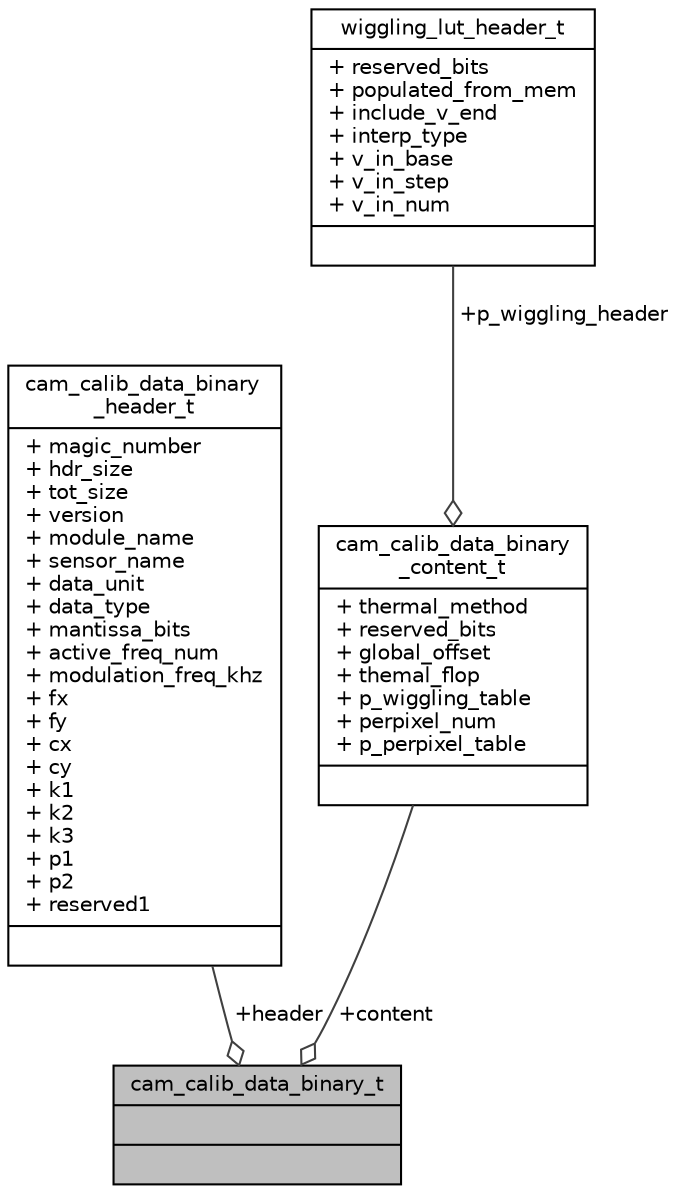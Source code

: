 digraph "cam_calib_data_binary_t"
{
 // INTERACTIVE_SVG=YES
 // LATEX_PDF_SIZE
  bgcolor="transparent";
  edge [fontname="Helvetica",fontsize="10",labelfontname="Helvetica",labelfontsize="10"];
  node [fontname="Helvetica",fontsize="10",shape=record];
  Node1 [label="{cam_calib_data_binary_t\n||}",height=0.2,width=0.4,color="black", fillcolor="grey75", style="filled", fontcolor="black",tooltip=" "];
  Node2 -> Node1 [color="grey25",fontsize="10",style="solid",label=" +header" ,arrowhead="odiamond",fontname="Helvetica"];
  Node2 [label="{cam_calib_data_binary\l_header_t\n|+ magic_number\l+ hdr_size\l+ tot_size\l+ version\l+ module_name\l+ sensor_name\l+ data_unit\l+ data_type\l+ mantissa_bits\l+ active_freq_num\l+ modulation_freq_khz\l+ fx\l+ fy\l+ cx\l+ cy\l+ k1\l+ k2\l+ k3\l+ p1\l+ p2\l+ reserved1\l|}",height=0.2,width=0.4,color="black",URL="$d3/dea/structcam__calib__data__binary__header__t.html",tooltip=" "];
  Node3 -> Node1 [color="grey25",fontsize="10",style="solid",label=" +content" ,arrowhead="odiamond",fontname="Helvetica"];
  Node3 [label="{cam_calib_data_binary\l_content_t\n|+ thermal_method\l+ reserved_bits\l+ global_offset\l+ themal_flop\l+ p_wiggling_table\l+ perpixel_num\l+ p_perpixel_table\l|}",height=0.2,width=0.4,color="black",URL="$db/d8c/structcam__calib__data__binary__content__t.html",tooltip=" "];
  Node4 -> Node3 [color="grey25",fontsize="10",style="solid",label=" +p_wiggling_header" ,arrowhead="odiamond",fontname="Helvetica"];
  Node4 [label="{wiggling_lut_header_t\n|+ reserved_bits\l+ populated_from_mem\l+ include_v_end\l+ interp_type\l+ v_in_base\l+ v_in_step\l+ v_in_num\l|}",height=0.2,width=0.4,color="black",URL="$d2/daf/structwiggling__lut__header__t.html",tooltip=" "];
}

